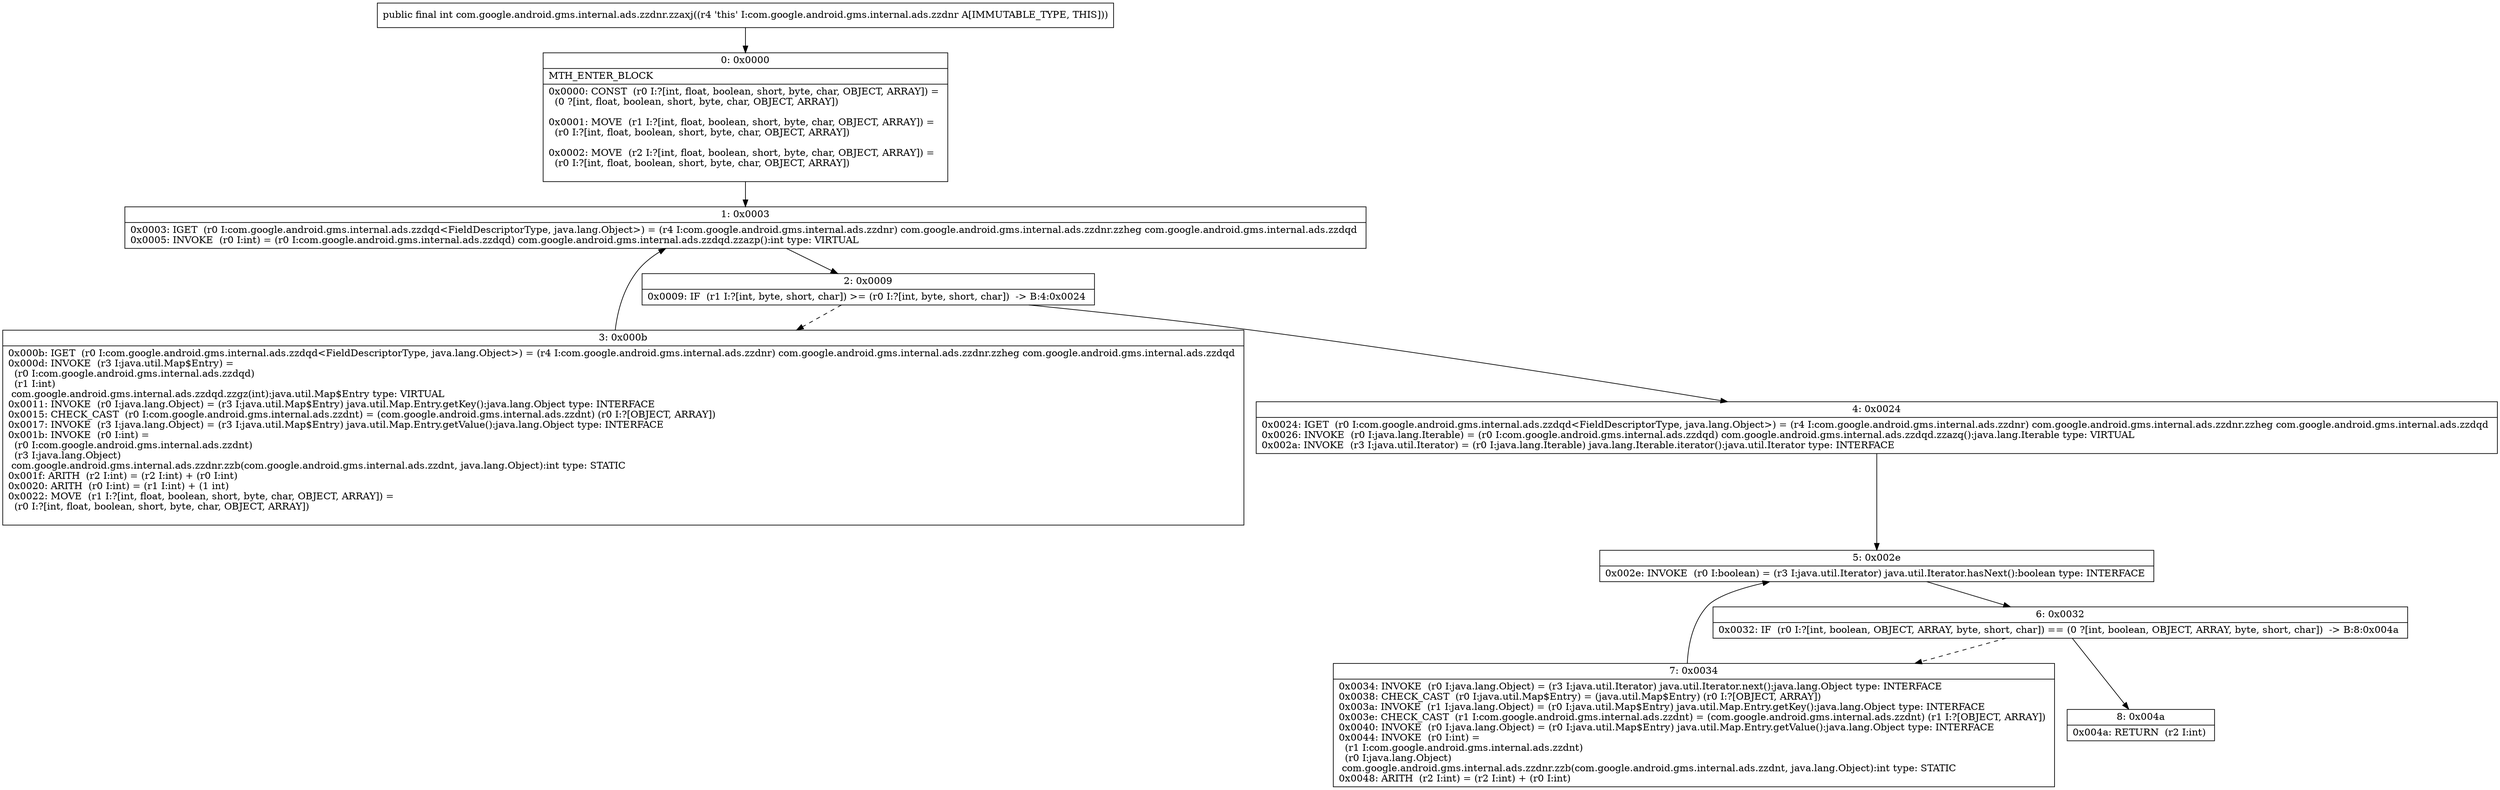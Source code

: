 digraph "CFG forcom.google.android.gms.internal.ads.zzdnr.zzaxj()I" {
Node_0 [shape=record,label="{0\:\ 0x0000|MTH_ENTER_BLOCK\l|0x0000: CONST  (r0 I:?[int, float, boolean, short, byte, char, OBJECT, ARRAY]) = \l  (0 ?[int, float, boolean, short, byte, char, OBJECT, ARRAY])\l \l0x0001: MOVE  (r1 I:?[int, float, boolean, short, byte, char, OBJECT, ARRAY]) = \l  (r0 I:?[int, float, boolean, short, byte, char, OBJECT, ARRAY])\l \l0x0002: MOVE  (r2 I:?[int, float, boolean, short, byte, char, OBJECT, ARRAY]) = \l  (r0 I:?[int, float, boolean, short, byte, char, OBJECT, ARRAY])\l \l}"];
Node_1 [shape=record,label="{1\:\ 0x0003|0x0003: IGET  (r0 I:com.google.android.gms.internal.ads.zzdqd\<FieldDescriptorType, java.lang.Object\>) = (r4 I:com.google.android.gms.internal.ads.zzdnr) com.google.android.gms.internal.ads.zzdnr.zzheg com.google.android.gms.internal.ads.zzdqd \l0x0005: INVOKE  (r0 I:int) = (r0 I:com.google.android.gms.internal.ads.zzdqd) com.google.android.gms.internal.ads.zzdqd.zzazp():int type: VIRTUAL \l}"];
Node_2 [shape=record,label="{2\:\ 0x0009|0x0009: IF  (r1 I:?[int, byte, short, char]) \>= (r0 I:?[int, byte, short, char])  \-\> B:4:0x0024 \l}"];
Node_3 [shape=record,label="{3\:\ 0x000b|0x000b: IGET  (r0 I:com.google.android.gms.internal.ads.zzdqd\<FieldDescriptorType, java.lang.Object\>) = (r4 I:com.google.android.gms.internal.ads.zzdnr) com.google.android.gms.internal.ads.zzdnr.zzheg com.google.android.gms.internal.ads.zzdqd \l0x000d: INVOKE  (r3 I:java.util.Map$Entry) = \l  (r0 I:com.google.android.gms.internal.ads.zzdqd)\l  (r1 I:int)\l com.google.android.gms.internal.ads.zzdqd.zzgz(int):java.util.Map$Entry type: VIRTUAL \l0x0011: INVOKE  (r0 I:java.lang.Object) = (r3 I:java.util.Map$Entry) java.util.Map.Entry.getKey():java.lang.Object type: INTERFACE \l0x0015: CHECK_CAST  (r0 I:com.google.android.gms.internal.ads.zzdnt) = (com.google.android.gms.internal.ads.zzdnt) (r0 I:?[OBJECT, ARRAY]) \l0x0017: INVOKE  (r3 I:java.lang.Object) = (r3 I:java.util.Map$Entry) java.util.Map.Entry.getValue():java.lang.Object type: INTERFACE \l0x001b: INVOKE  (r0 I:int) = \l  (r0 I:com.google.android.gms.internal.ads.zzdnt)\l  (r3 I:java.lang.Object)\l com.google.android.gms.internal.ads.zzdnr.zzb(com.google.android.gms.internal.ads.zzdnt, java.lang.Object):int type: STATIC \l0x001f: ARITH  (r2 I:int) = (r2 I:int) + (r0 I:int) \l0x0020: ARITH  (r0 I:int) = (r1 I:int) + (1 int) \l0x0022: MOVE  (r1 I:?[int, float, boolean, short, byte, char, OBJECT, ARRAY]) = \l  (r0 I:?[int, float, boolean, short, byte, char, OBJECT, ARRAY])\l \l}"];
Node_4 [shape=record,label="{4\:\ 0x0024|0x0024: IGET  (r0 I:com.google.android.gms.internal.ads.zzdqd\<FieldDescriptorType, java.lang.Object\>) = (r4 I:com.google.android.gms.internal.ads.zzdnr) com.google.android.gms.internal.ads.zzdnr.zzheg com.google.android.gms.internal.ads.zzdqd \l0x0026: INVOKE  (r0 I:java.lang.Iterable) = (r0 I:com.google.android.gms.internal.ads.zzdqd) com.google.android.gms.internal.ads.zzdqd.zzazq():java.lang.Iterable type: VIRTUAL \l0x002a: INVOKE  (r3 I:java.util.Iterator) = (r0 I:java.lang.Iterable) java.lang.Iterable.iterator():java.util.Iterator type: INTERFACE \l}"];
Node_5 [shape=record,label="{5\:\ 0x002e|0x002e: INVOKE  (r0 I:boolean) = (r3 I:java.util.Iterator) java.util.Iterator.hasNext():boolean type: INTERFACE \l}"];
Node_6 [shape=record,label="{6\:\ 0x0032|0x0032: IF  (r0 I:?[int, boolean, OBJECT, ARRAY, byte, short, char]) == (0 ?[int, boolean, OBJECT, ARRAY, byte, short, char])  \-\> B:8:0x004a \l}"];
Node_7 [shape=record,label="{7\:\ 0x0034|0x0034: INVOKE  (r0 I:java.lang.Object) = (r3 I:java.util.Iterator) java.util.Iterator.next():java.lang.Object type: INTERFACE \l0x0038: CHECK_CAST  (r0 I:java.util.Map$Entry) = (java.util.Map$Entry) (r0 I:?[OBJECT, ARRAY]) \l0x003a: INVOKE  (r1 I:java.lang.Object) = (r0 I:java.util.Map$Entry) java.util.Map.Entry.getKey():java.lang.Object type: INTERFACE \l0x003e: CHECK_CAST  (r1 I:com.google.android.gms.internal.ads.zzdnt) = (com.google.android.gms.internal.ads.zzdnt) (r1 I:?[OBJECT, ARRAY]) \l0x0040: INVOKE  (r0 I:java.lang.Object) = (r0 I:java.util.Map$Entry) java.util.Map.Entry.getValue():java.lang.Object type: INTERFACE \l0x0044: INVOKE  (r0 I:int) = \l  (r1 I:com.google.android.gms.internal.ads.zzdnt)\l  (r0 I:java.lang.Object)\l com.google.android.gms.internal.ads.zzdnr.zzb(com.google.android.gms.internal.ads.zzdnt, java.lang.Object):int type: STATIC \l0x0048: ARITH  (r2 I:int) = (r2 I:int) + (r0 I:int) \l}"];
Node_8 [shape=record,label="{8\:\ 0x004a|0x004a: RETURN  (r2 I:int) \l}"];
MethodNode[shape=record,label="{public final int com.google.android.gms.internal.ads.zzdnr.zzaxj((r4 'this' I:com.google.android.gms.internal.ads.zzdnr A[IMMUTABLE_TYPE, THIS])) }"];
MethodNode -> Node_0;
Node_0 -> Node_1;
Node_1 -> Node_2;
Node_2 -> Node_3[style=dashed];
Node_2 -> Node_4;
Node_3 -> Node_1;
Node_4 -> Node_5;
Node_5 -> Node_6;
Node_6 -> Node_7[style=dashed];
Node_6 -> Node_8;
Node_7 -> Node_5;
}

